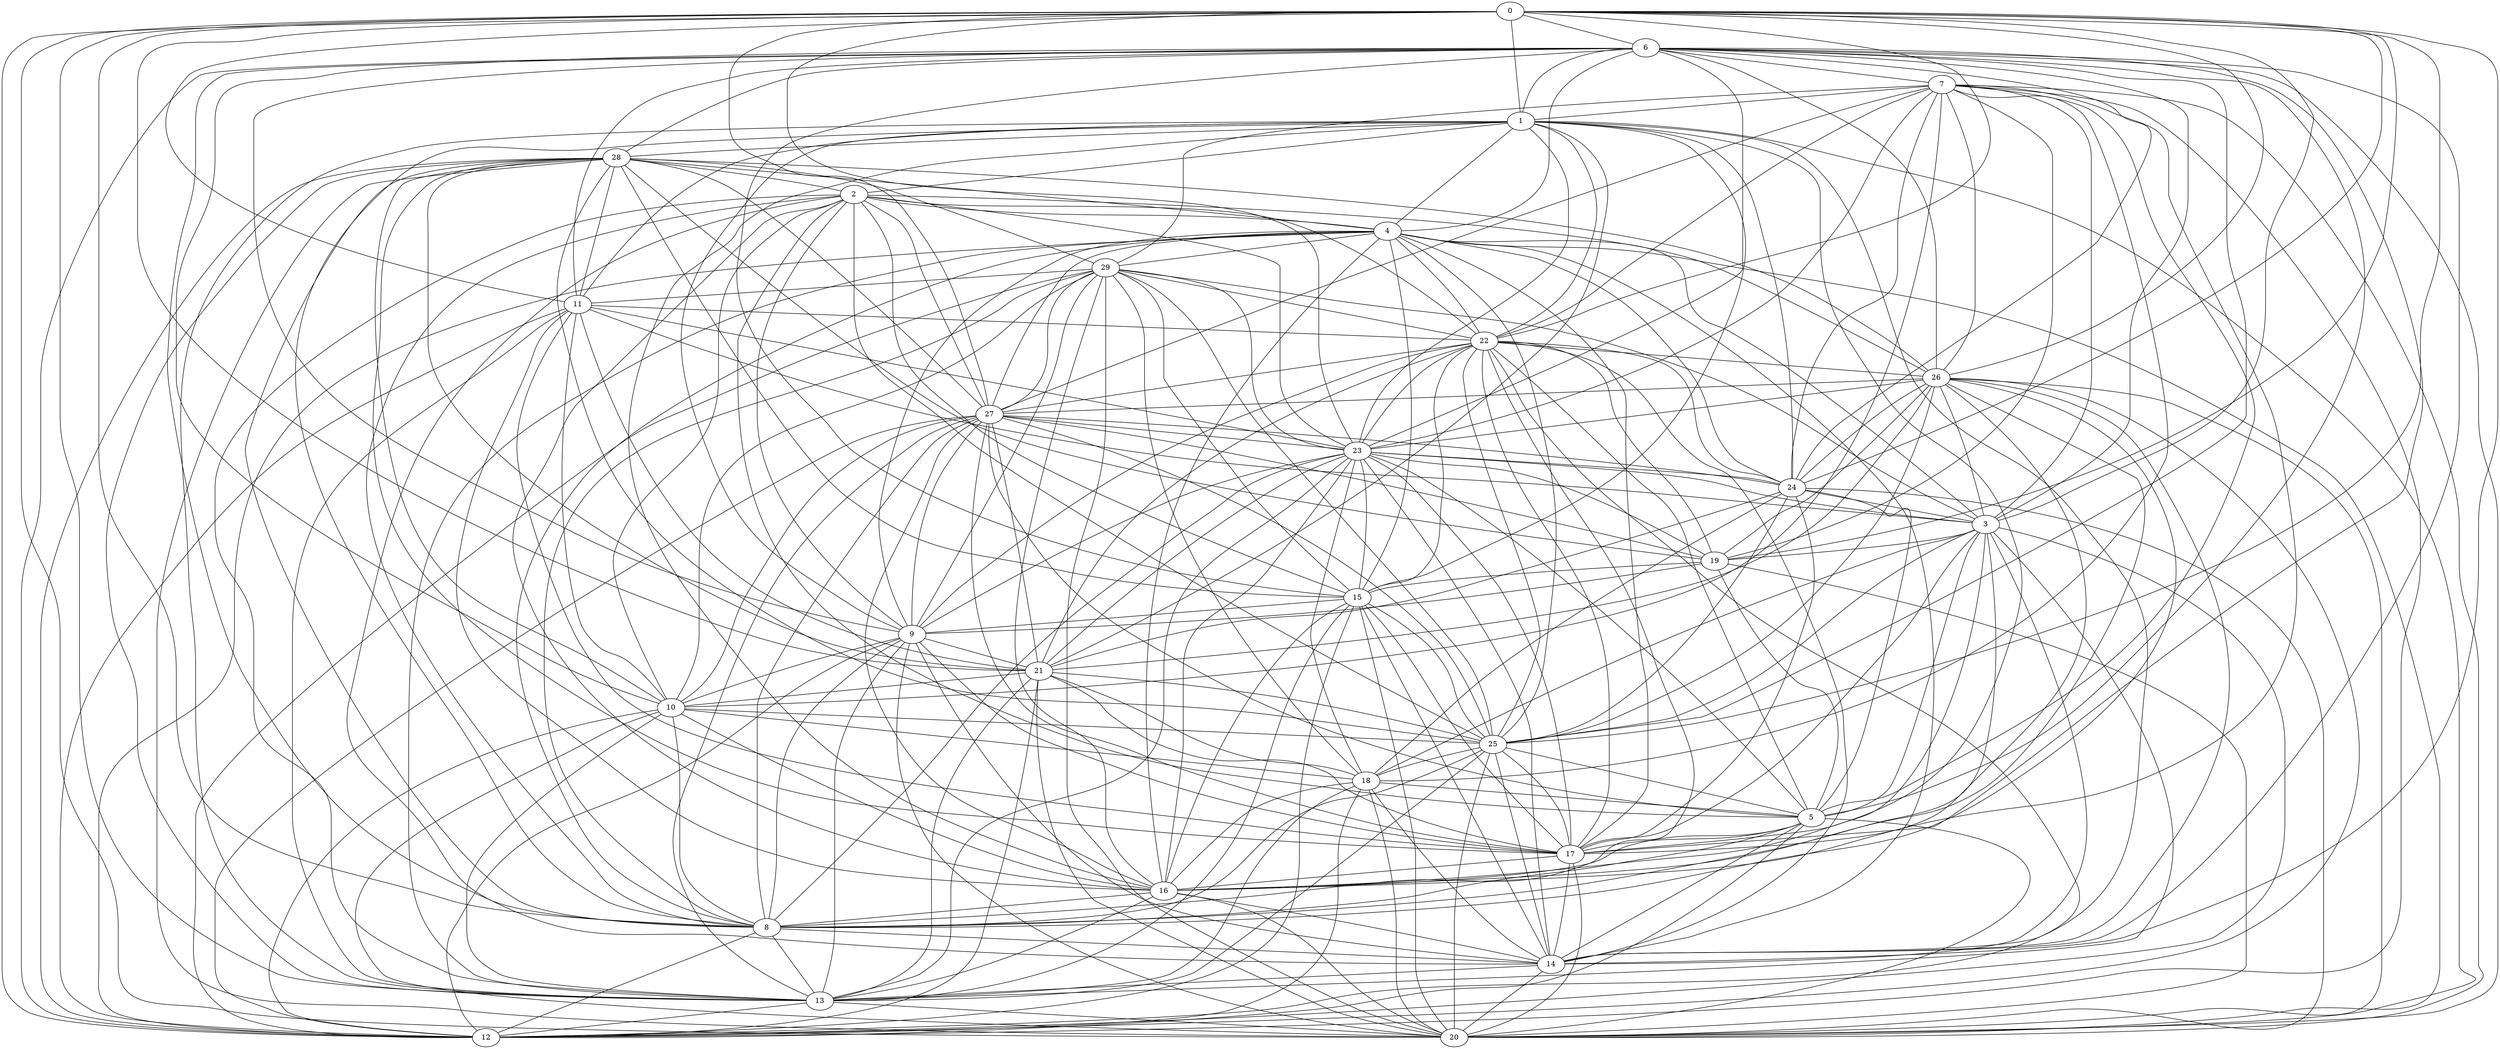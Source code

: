 graph {
	0 [label=0]
	1 [label=1]
	2 [label=2]
	3 [label=3]
	4 [label=4]
	5 [label=5]
	6 [label=6]
	7 [label=7]
	8 [label=8]
	9 [label=9]
	10 [label=10]
	11 [label=11]
	12 [label=12]
	13 [label=13]
	14 [label=14]
	15 [label=15]
	16 [label=16]
	17 [label=17]
	18 [label=18]
	19 [label=19]
	20 [label=20]
	21 [label=21]
	22 [label=22]
	23 [label=23]
	24 [label=24]
	25 [label=25]
	26 [label=26]
	27 [label=27]
	28 [label=28]
	29 [label=29]
	0 -- 6
	0 -- 12
	0 -- 13
	0 -- 14
	0 -- 20
	0 -- 21
	0 -- 22
	0 -- 23
	0 -- 24
	0 -- 25
	1 -- 0
	1 -- 2
	1 -- 4
	1 -- 6
	1 -- 13
	1 -- 15
	1 -- 16
	1 -- 17
	1 -- 22
	1 -- 24
	1 -- 28
	2 -- 4
	2 -- 5
	2 -- 9
	2 -- 14
	2 -- 15
	2 -- 16
	2 -- 22
	2 -- 23
	2 -- 25
	3 -- 0
	3 -- 4
	3 -- 6
	3 -- 8
	3 -- 12
	3 -- 14
	3 -- 17
	3 -- 18
	3 -- 19
	3 -- 23
	3 -- 29
	4 -- 6
	4 -- 9
	4 -- 12
	4 -- 14
	4 -- 15
	4 -- 16
	4 -- 20
	4 -- 25
	4 -- 27
	4 -- 28
	4 -- 29
	5 -- 3
	5 -- 6
	5 -- 7
	5 -- 8
	5 -- 14
	5 -- 16
	5 -- 17
	5 -- 22
	5 -- 23
	5 -- 24
	5 -- 25
	6 -- 7
	6 -- 10
	6 -- 12
	6 -- 14
	6 -- 15
	6 -- 24
	6 -- 25
	6 -- 28
	7 -- 1
	7 -- 3
	7 -- 12
	7 -- 18
	7 -- 19
	7 -- 20
	7 -- 23
	7 -- 24
	7 -- 27
	8 -- 0
	8 -- 1
	8 -- 2
	8 -- 4
	8 -- 6
	8 -- 9
	8 -- 10
	8 -- 12
	8 -- 13
	8 -- 14
	8 -- 22
	8 -- 23
	8 -- 26
	9 -- 1
	9 -- 6
	9 -- 10
	9 -- 12
	9 -- 13
	9 -- 14
	9 -- 17
	9 -- 20
	9 -- 21
	9 -- 23
	9 -- 27
	9 -- 29
	10 -- 2
	10 -- 7
	10 -- 13
	10 -- 18
	10 -- 20
	10 -- 25
	11 -- 0
	11 -- 1
	11 -- 3
	11 -- 6
	11 -- 10
	11 -- 12
	11 -- 21
	11 -- 22
	11 -- 28
	12 -- 5
	12 -- 10
	12 -- 15
	12 -- 18
	12 -- 21
	12 -- 22
	12 -- 26
	12 -- 28
	12 -- 29
	13 -- 2
	13 -- 3
	13 -- 4
	13 -- 11
	13 -- 12
	13 -- 15
	13 -- 16
	13 -- 18
	13 -- 20
	13 -- 21
	13 -- 25
	13 -- 27
	13 -- 28
	14 -- 1
	14 -- 13
	14 -- 15
	14 -- 16
	14 -- 17
	14 -- 18
	14 -- 22
	15 -- 9
	15 -- 16
	15 -- 17
	15 -- 20
	15 -- 22
	15 -- 29
	16 -- 3
	16 -- 7
	16 -- 8
	16 -- 10
	16 -- 11
	16 -- 18
	16 -- 23
	16 -- 27
	16 -- 29
	17 -- 4
	17 -- 6
	17 -- 11
	17 -- 16
	17 -- 21
	17 -- 22
	17 -- 23
	17 -- 25
	17 -- 26
	17 -- 27
	18 -- 5
	18 -- 21
	18 -- 23
	18 -- 24
	18 -- 29
	19 -- 0
	19 -- 5
	19 -- 9
	19 -- 15
	19 -- 22
	19 -- 23
	19 -- 27
	19 -- 28
	20 -- 1
	20 -- 5
	20 -- 6
	20 -- 14
	20 -- 16
	20 -- 17
	20 -- 18
	20 -- 19
	20 -- 21
	20 -- 25
	20 -- 28
	20 -- 29
	21 -- 1
	21 -- 10
	21 -- 22
	21 -- 23
	21 -- 26
	21 -- 28
	22 -- 4
	22 -- 7
	22 -- 9
	22 -- 23
	22 -- 24
	22 -- 25
	22 -- 26
	22 -- 29
	23 -- 1
	23 -- 6
	23 -- 11
	23 -- 13
	23 -- 14
	23 -- 15
	23 -- 24
	23 -- 29
	24 -- 3
	24 -- 4
	24 -- 17
	24 -- 20
	24 -- 21
	24 -- 26
	24 -- 27
	25 -- 3
	25 -- 8
	25 -- 14
	25 -- 15
	25 -- 18
	25 -- 21
	25 -- 24
	25 -- 26
	25 -- 27
	25 -- 28
	25 -- 29
	26 -- 0
	26 -- 2
	26 -- 3
	26 -- 6
	26 -- 7
	26 -- 14
	26 -- 16
	26 -- 19
	26 -- 20
	26 -- 23
	26 -- 27
	26 -- 28
	27 -- 0
	27 -- 2
	27 -- 5
	27 -- 8
	27 -- 10
	27 -- 12
	27 -- 21
	27 -- 22
	27 -- 23
	27 -- 29
	28 -- 2
	28 -- 8
	28 -- 10
	28 -- 15
	28 -- 17
	28 -- 27
	28 -- 29
	29 -- 7
	29 -- 8
	29 -- 10
	29 -- 11
}
